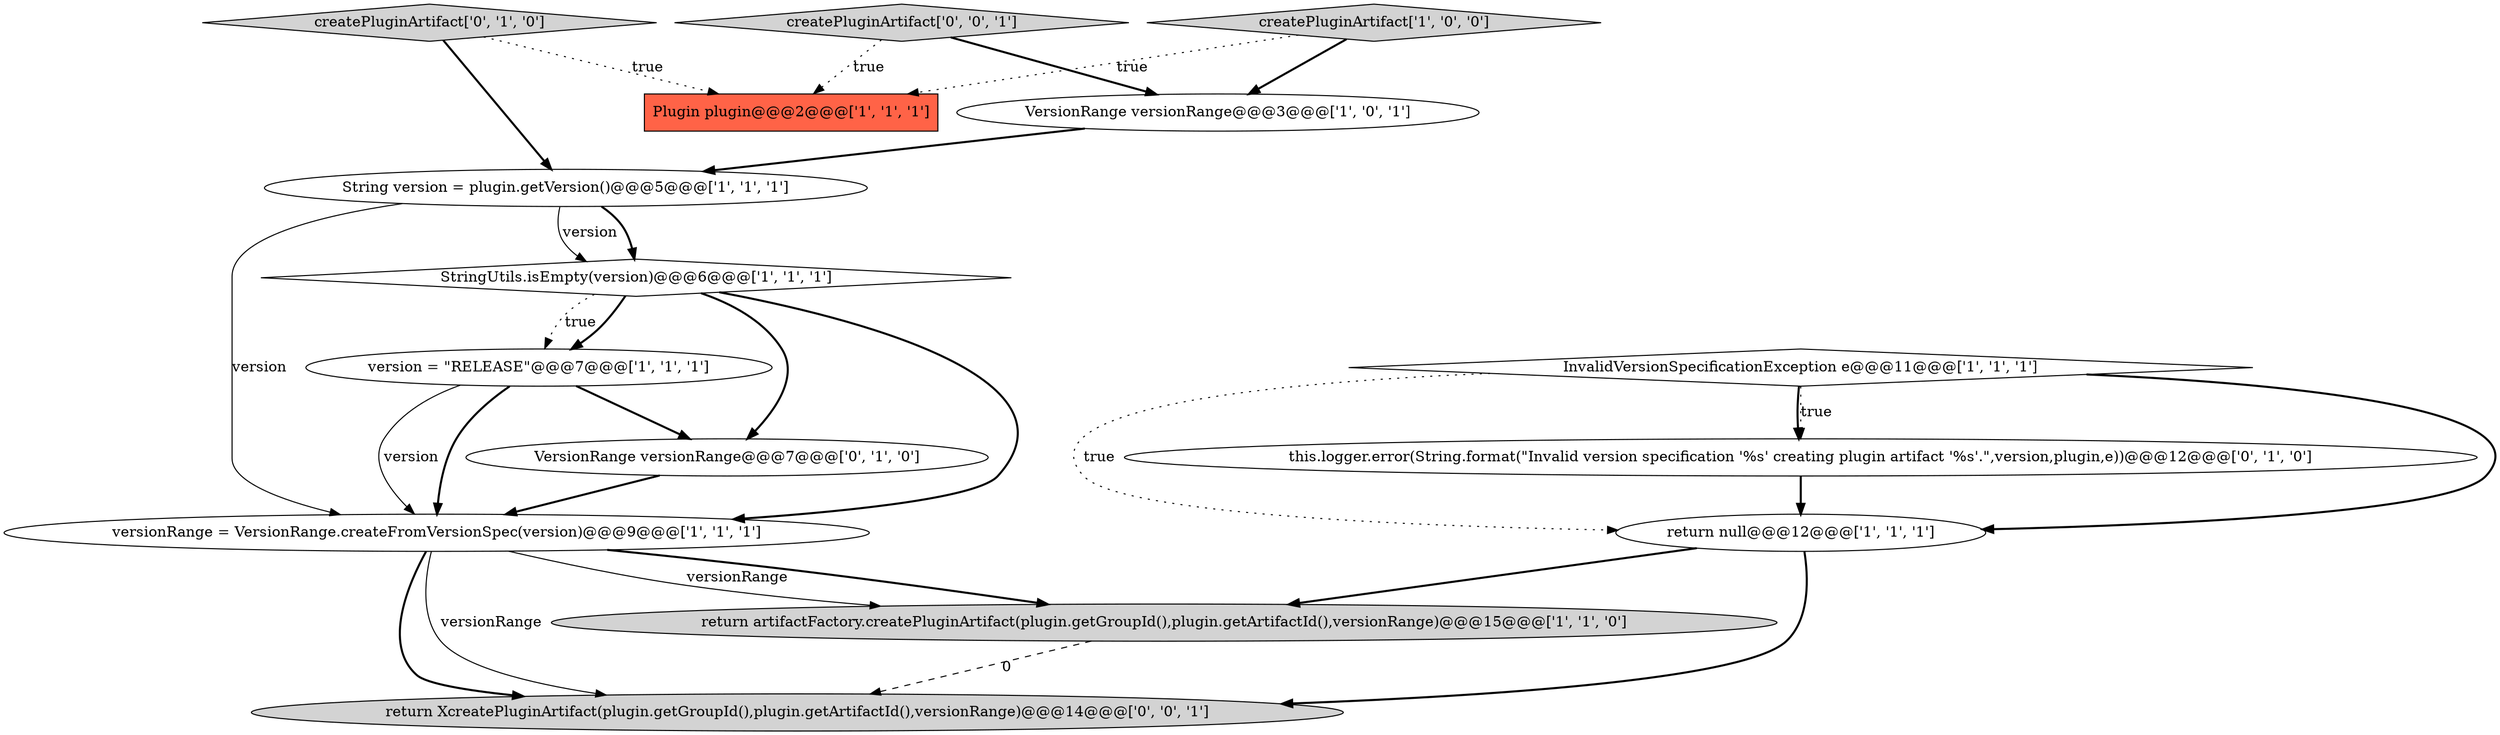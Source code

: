 digraph {
3 [style = filled, label = "createPluginArtifact['1', '0', '0']", fillcolor = lightgray, shape = diamond image = "AAA0AAABBB1BBB"];
2 [style = filled, label = "InvalidVersionSpecificationException e@@@11@@@['1', '1', '1']", fillcolor = white, shape = diamond image = "AAA0AAABBB1BBB"];
7 [style = filled, label = "version = \"RELEASE\"@@@7@@@['1', '1', '1']", fillcolor = white, shape = ellipse image = "AAA0AAABBB1BBB"];
6 [style = filled, label = "versionRange = VersionRange.createFromVersionSpec(version)@@@9@@@['1', '1', '1']", fillcolor = white, shape = ellipse image = "AAA0AAABBB1BBB"];
14 [style = filled, label = "createPluginArtifact['0', '0', '1']", fillcolor = lightgray, shape = diamond image = "AAA0AAABBB3BBB"];
4 [style = filled, label = "return artifactFactory.createPluginArtifact(plugin.getGroupId(),plugin.getArtifactId(),versionRange)@@@15@@@['1', '1', '0']", fillcolor = lightgray, shape = ellipse image = "AAA0AAABBB1BBB"];
13 [style = filled, label = "return XcreatePluginArtifact(plugin.getGroupId(),plugin.getArtifactId(),versionRange)@@@14@@@['0', '0', '1']", fillcolor = lightgray, shape = ellipse image = "AAA0AAABBB3BBB"];
5 [style = filled, label = "String version = plugin.getVersion()@@@5@@@['1', '1', '1']", fillcolor = white, shape = ellipse image = "AAA0AAABBB1BBB"];
11 [style = filled, label = "createPluginArtifact['0', '1', '0']", fillcolor = lightgray, shape = diamond image = "AAA0AAABBB2BBB"];
10 [style = filled, label = "VersionRange versionRange@@@7@@@['0', '1', '0']", fillcolor = white, shape = ellipse image = "AAA1AAABBB2BBB"];
1 [style = filled, label = "VersionRange versionRange@@@3@@@['1', '0', '1']", fillcolor = white, shape = ellipse image = "AAA0AAABBB1BBB"];
12 [style = filled, label = "this.logger.error(String.format(\"Invalid version specification '%s' creating plugin artifact '%s'.\",version,plugin,e))@@@12@@@['0', '1', '0']", fillcolor = white, shape = ellipse image = "AAA1AAABBB2BBB"];
0 [style = filled, label = "Plugin plugin@@@2@@@['1', '1', '1']", fillcolor = tomato, shape = box image = "AAA0AAABBB1BBB"];
9 [style = filled, label = "return null@@@12@@@['1', '1', '1']", fillcolor = white, shape = ellipse image = "AAA0AAABBB1BBB"];
8 [style = filled, label = "StringUtils.isEmpty(version)@@@6@@@['1', '1', '1']", fillcolor = white, shape = diamond image = "AAA0AAABBB1BBB"];
14->0 [style = dotted, label="true"];
5->8 [style = bold, label=""];
6->4 [style = bold, label=""];
10->6 [style = bold, label=""];
9->4 [style = bold, label=""];
7->10 [style = bold, label=""];
5->6 [style = solid, label="version"];
2->9 [style = dotted, label="true"];
9->13 [style = bold, label=""];
7->6 [style = bold, label=""];
6->13 [style = bold, label=""];
11->0 [style = dotted, label="true"];
8->6 [style = bold, label=""];
8->7 [style = dotted, label="true"];
3->1 [style = bold, label=""];
6->13 [style = solid, label="versionRange"];
14->1 [style = bold, label=""];
3->0 [style = dotted, label="true"];
12->9 [style = bold, label=""];
2->9 [style = bold, label=""];
2->12 [style = dotted, label="true"];
8->7 [style = bold, label=""];
5->8 [style = solid, label="version"];
4->13 [style = dashed, label="0"];
7->6 [style = solid, label="version"];
8->10 [style = bold, label=""];
2->12 [style = bold, label=""];
11->5 [style = bold, label=""];
6->4 [style = solid, label="versionRange"];
1->5 [style = bold, label=""];
}
